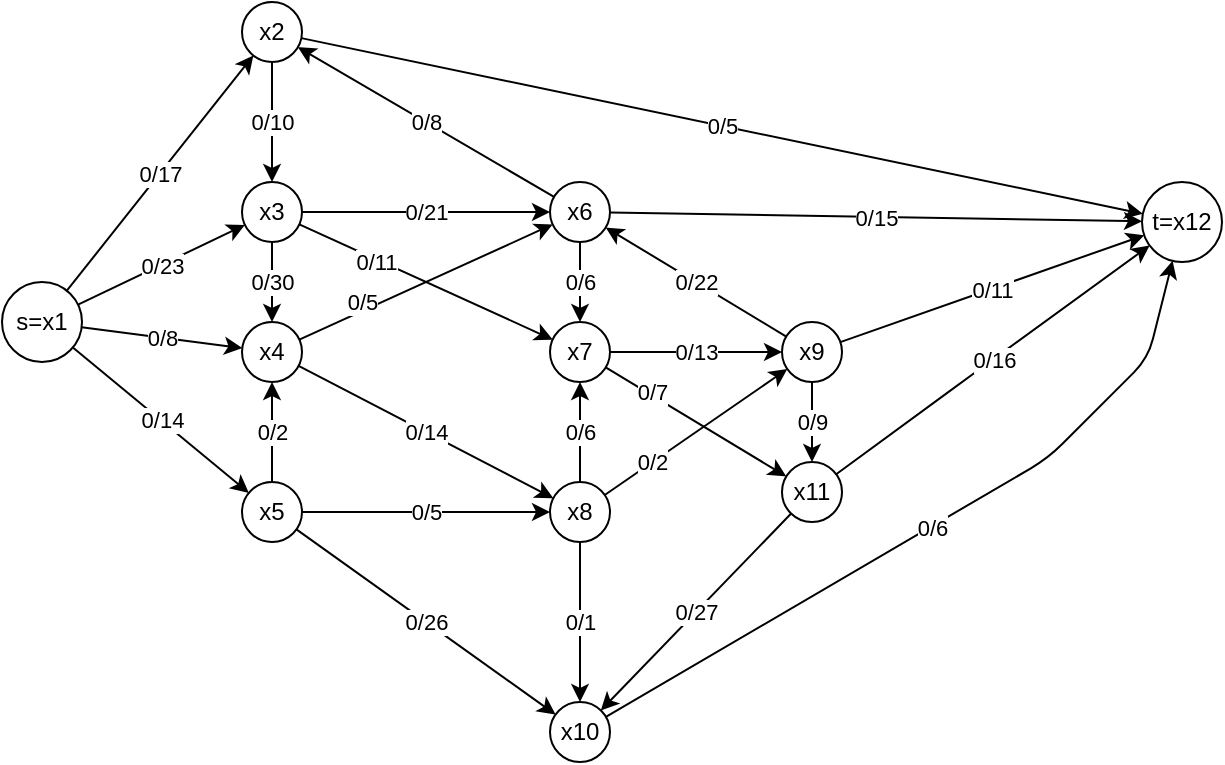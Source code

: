 <mxfile version="13.9.9" type="device"><diagram id="rLqQDBfj-kXCqu5qeH-N" name="Страница 1"><mxGraphModel dx="517" dy="384" grid="1" gridSize="10" guides="1" tooltips="1" connect="1" arrows="1" fold="1" page="1" pageScale="1" pageWidth="827" pageHeight="1169" math="0" shadow="0"><root><mxCell id="0"/><mxCell id="1" parent="0"/><mxCell id="h16cfQ7W_Old1PrBc1P_-1" value="s=x1" style="ellipse;whiteSpace=wrap;html=1;aspect=fixed;" parent="1" vertex="1"><mxGeometry x="110" y="270" width="40" height="40" as="geometry"/></mxCell><mxCell id="h16cfQ7W_Old1PrBc1P_-2" value="x2" style="ellipse;whiteSpace=wrap;html=1;aspect=fixed;" parent="1" vertex="1"><mxGeometry x="230" y="130" width="30" height="30" as="geometry"/></mxCell><mxCell id="h16cfQ7W_Old1PrBc1P_-3" value="x3" style="ellipse;whiteSpace=wrap;html=1;aspect=fixed;" parent="1" vertex="1"><mxGeometry x="230" y="220" width="30" height="30" as="geometry"/></mxCell><mxCell id="h16cfQ7W_Old1PrBc1P_-4" value="x4" style="ellipse;whiteSpace=wrap;html=1;aspect=fixed;" parent="1" vertex="1"><mxGeometry x="230" y="290" width="30" height="30" as="geometry"/></mxCell><mxCell id="h16cfQ7W_Old1PrBc1P_-5" value="x5" style="ellipse;whiteSpace=wrap;html=1;aspect=fixed;" parent="1" vertex="1"><mxGeometry x="230" y="370" width="30" height="30" as="geometry"/></mxCell><mxCell id="h16cfQ7W_Old1PrBc1P_-6" value="" style="endArrow=classic;html=1;" parent="1" source="h16cfQ7W_Old1PrBc1P_-1" target="h16cfQ7W_Old1PrBc1P_-2" edge="1"><mxGeometry relative="1" as="geometry"><mxPoint x="170" y="280" as="sourcePoint"/><mxPoint x="210" y="310" as="targetPoint"/></mxGeometry></mxCell><mxCell id="h16cfQ7W_Old1PrBc1P_-7" value="0/17" style="edgeLabel;resizable=0;html=1;align=center;verticalAlign=middle;" parent="h16cfQ7W_Old1PrBc1P_-6" connectable="0" vertex="1"><mxGeometry relative="1" as="geometry"/></mxCell><mxCell id="h16cfQ7W_Old1PrBc1P_-8" value="" style="endArrow=classic;html=1;" parent="1" source="h16cfQ7W_Old1PrBc1P_-1" target="h16cfQ7W_Old1PrBc1P_-3" edge="1"><mxGeometry relative="1" as="geometry"><mxPoint x="100" y="310" as="sourcePoint"/><mxPoint x="200" y="310" as="targetPoint"/></mxGeometry></mxCell><mxCell id="h16cfQ7W_Old1PrBc1P_-9" value="0/23" style="edgeLabel;resizable=0;html=1;align=center;verticalAlign=middle;" parent="h16cfQ7W_Old1PrBc1P_-8" connectable="0" vertex="1"><mxGeometry relative="1" as="geometry"/></mxCell><mxCell id="h16cfQ7W_Old1PrBc1P_-10" value="" style="endArrow=classic;html=1;" parent="1" source="h16cfQ7W_Old1PrBc1P_-1" target="h16cfQ7W_Old1PrBc1P_-4" edge="1"><mxGeometry relative="1" as="geometry"><mxPoint x="90" y="310" as="sourcePoint"/><mxPoint x="190" y="310" as="targetPoint"/></mxGeometry></mxCell><mxCell id="h16cfQ7W_Old1PrBc1P_-11" value="0/8" style="edgeLabel;resizable=0;html=1;align=center;verticalAlign=middle;" parent="h16cfQ7W_Old1PrBc1P_-10" connectable="0" vertex="1"><mxGeometry relative="1" as="geometry"/></mxCell><mxCell id="h16cfQ7W_Old1PrBc1P_-12" value="" style="endArrow=classic;html=1;" parent="1" source="h16cfQ7W_Old1PrBc1P_-1" target="h16cfQ7W_Old1PrBc1P_-5" edge="1"><mxGeometry relative="1" as="geometry"><mxPoint x="90" y="310" as="sourcePoint"/><mxPoint x="190" y="310" as="targetPoint"/></mxGeometry></mxCell><mxCell id="h16cfQ7W_Old1PrBc1P_-13" value="0/14" style="edgeLabel;resizable=0;html=1;align=center;verticalAlign=middle;" parent="h16cfQ7W_Old1PrBc1P_-12" connectable="0" vertex="1"><mxGeometry relative="1" as="geometry"/></mxCell><mxCell id="h16cfQ7W_Old1PrBc1P_-14" value="" style="endArrow=classic;html=1;" parent="1" source="h16cfQ7W_Old1PrBc1P_-2" target="h16cfQ7W_Old1PrBc1P_-3" edge="1"><mxGeometry relative="1" as="geometry"><mxPoint x="250" y="310" as="sourcePoint"/><mxPoint x="350" y="310" as="targetPoint"/></mxGeometry></mxCell><mxCell id="h16cfQ7W_Old1PrBc1P_-15" value="0/10" style="edgeLabel;resizable=0;html=1;align=center;verticalAlign=middle;" parent="h16cfQ7W_Old1PrBc1P_-14" connectable="0" vertex="1"><mxGeometry relative="1" as="geometry"/></mxCell><mxCell id="h16cfQ7W_Old1PrBc1P_-17" value="t=x12" style="ellipse;whiteSpace=wrap;html=1;aspect=fixed;" parent="1" vertex="1"><mxGeometry x="680" y="220" width="40" height="40" as="geometry"/></mxCell><mxCell id="h16cfQ7W_Old1PrBc1P_-18" value="" style="endArrow=classic;html=1;" parent="1" source="h16cfQ7W_Old1PrBc1P_-2" target="h16cfQ7W_Old1PrBc1P_-17" edge="1"><mxGeometry relative="1" as="geometry"><mxPoint x="260" y="310" as="sourcePoint"/><mxPoint x="360" y="310" as="targetPoint"/></mxGeometry></mxCell><mxCell id="h16cfQ7W_Old1PrBc1P_-19" value="0/5" style="edgeLabel;resizable=0;html=1;align=center;verticalAlign=middle;" parent="h16cfQ7W_Old1PrBc1P_-18" connectable="0" vertex="1"><mxGeometry relative="1" as="geometry"/></mxCell><mxCell id="h16cfQ7W_Old1PrBc1P_-20" value="" style="endArrow=classic;html=1;" parent="1" source="h16cfQ7W_Old1PrBc1P_-3" target="h16cfQ7W_Old1PrBc1P_-4" edge="1"><mxGeometry relative="1" as="geometry"><mxPoint x="260" y="270" as="sourcePoint"/><mxPoint x="360" y="270" as="targetPoint"/></mxGeometry></mxCell><mxCell id="h16cfQ7W_Old1PrBc1P_-21" value="0/30" style="edgeLabel;resizable=0;html=1;align=center;verticalAlign=middle;" parent="h16cfQ7W_Old1PrBc1P_-20" connectable="0" vertex="1"><mxGeometry relative="1" as="geometry"/></mxCell><mxCell id="h16cfQ7W_Old1PrBc1P_-22" value="x6" style="ellipse;whiteSpace=wrap;html=1;aspect=fixed;" parent="1" vertex="1"><mxGeometry x="384" y="220" width="30" height="30" as="geometry"/></mxCell><mxCell id="h16cfQ7W_Old1PrBc1P_-23" value="" style="endArrow=classic;html=1;fillColor=#dae8fc;" parent="1" source="h16cfQ7W_Old1PrBc1P_-3" target="h16cfQ7W_Old1PrBc1P_-22" edge="1"><mxGeometry relative="1" as="geometry"><mxPoint x="260" y="270" as="sourcePoint"/><mxPoint x="360" y="270" as="targetPoint"/></mxGeometry></mxCell><mxCell id="h16cfQ7W_Old1PrBc1P_-24" value="0/21" style="edgeLabel;resizable=0;html=1;align=center;verticalAlign=middle;" parent="h16cfQ7W_Old1PrBc1P_-23" connectable="0" vertex="1"><mxGeometry relative="1" as="geometry"/></mxCell><mxCell id="h16cfQ7W_Old1PrBc1P_-25" value="x7" style="ellipse;whiteSpace=wrap;html=1;aspect=fixed;" parent="1" vertex="1"><mxGeometry x="384" y="290" width="30" height="30" as="geometry"/></mxCell><mxCell id="h16cfQ7W_Old1PrBc1P_-26" value="" style="endArrow=classic;html=1;strokeColor=#000000;" parent="1" source="h16cfQ7W_Old1PrBc1P_-3" target="h16cfQ7W_Old1PrBc1P_-25" edge="1"><mxGeometry relative="1" as="geometry"><mxPoint x="260" y="270" as="sourcePoint"/><mxPoint x="360" y="270" as="targetPoint"/></mxGeometry></mxCell><mxCell id="h16cfQ7W_Old1PrBc1P_-27" value="0/11" style="edgeLabel;resizable=0;html=1;align=center;verticalAlign=middle;" parent="h16cfQ7W_Old1PrBc1P_-26" connectable="0" vertex="1"><mxGeometry relative="1" as="geometry"><mxPoint x="-25.07" y="-10.02" as="offset"/></mxGeometry></mxCell><mxCell id="h16cfQ7W_Old1PrBc1P_-28" value="" style="endArrow=classic;html=1;strokeColor=#000000;" parent="1" source="h16cfQ7W_Old1PrBc1P_-4" target="h16cfQ7W_Old1PrBc1P_-22" edge="1"><mxGeometry relative="1" as="geometry"><mxPoint x="260" y="270" as="sourcePoint"/><mxPoint x="330" y="340" as="targetPoint"/></mxGeometry></mxCell><mxCell id="h16cfQ7W_Old1PrBc1P_-29" value="0/5" style="edgeLabel;resizable=0;html=1;align=center;verticalAlign=middle;" parent="h16cfQ7W_Old1PrBc1P_-28" connectable="0" vertex="1"><mxGeometry relative="1" as="geometry"><mxPoint x="-31.95" y="9.96" as="offset"/></mxGeometry></mxCell><mxCell id="h16cfQ7W_Old1PrBc1P_-32" value="x8" style="ellipse;whiteSpace=wrap;html=1;aspect=fixed;" parent="1" vertex="1"><mxGeometry x="384" y="370" width="30" height="30" as="geometry"/></mxCell><mxCell id="h16cfQ7W_Old1PrBc1P_-37" value="" style="endArrow=classic;html=1;strokeColor=#000000;" parent="1" source="h16cfQ7W_Old1PrBc1P_-4" target="h16cfQ7W_Old1PrBc1P_-32" edge="1"><mxGeometry relative="1" as="geometry"><mxPoint x="260" y="270" as="sourcePoint"/><mxPoint x="360" y="270" as="targetPoint"/></mxGeometry></mxCell><mxCell id="h16cfQ7W_Old1PrBc1P_-38" value="0/14" style="edgeLabel;resizable=0;html=1;align=center;verticalAlign=middle;" parent="h16cfQ7W_Old1PrBc1P_-37" connectable="0" vertex="1"><mxGeometry relative="1" as="geometry"/></mxCell><mxCell id="h16cfQ7W_Old1PrBc1P_-39" value="" style="endArrow=classic;html=1;strokeColor=#000000;" parent="1" source="h16cfQ7W_Old1PrBc1P_-5" target="h16cfQ7W_Old1PrBc1P_-4" edge="1"><mxGeometry relative="1" as="geometry"><mxPoint x="260" y="270" as="sourcePoint"/><mxPoint x="360" y="270" as="targetPoint"/></mxGeometry></mxCell><mxCell id="h16cfQ7W_Old1PrBc1P_-40" value="0/2" style="edgeLabel;resizable=0;html=1;align=center;verticalAlign=middle;" parent="h16cfQ7W_Old1PrBc1P_-39" connectable="0" vertex="1"><mxGeometry relative="1" as="geometry"/></mxCell><mxCell id="h16cfQ7W_Old1PrBc1P_-41" value="" style="endArrow=classic;html=1;strokeColor=#000000;" parent="1" source="h16cfQ7W_Old1PrBc1P_-5" target="h16cfQ7W_Old1PrBc1P_-32" edge="1"><mxGeometry relative="1" as="geometry"><mxPoint x="260" y="270" as="sourcePoint"/><mxPoint x="360" y="270" as="targetPoint"/></mxGeometry></mxCell><mxCell id="h16cfQ7W_Old1PrBc1P_-42" value="0/5" style="edgeLabel;resizable=0;html=1;align=center;verticalAlign=middle;" parent="h16cfQ7W_Old1PrBc1P_-41" connectable="0" vertex="1"><mxGeometry relative="1" as="geometry"/></mxCell><mxCell id="h16cfQ7W_Old1PrBc1P_-43" value="x10" style="ellipse;whiteSpace=wrap;html=1;aspect=fixed;" parent="1" vertex="1"><mxGeometry x="384" y="480" width="30" height="30" as="geometry"/></mxCell><mxCell id="h16cfQ7W_Old1PrBc1P_-44" value="" style="endArrow=classic;html=1;strokeColor=#000000;" parent="1" source="h16cfQ7W_Old1PrBc1P_-5" target="h16cfQ7W_Old1PrBc1P_-43" edge="1"><mxGeometry relative="1" as="geometry"><mxPoint x="250" y="310" as="sourcePoint"/><mxPoint x="350" y="310" as="targetPoint"/></mxGeometry></mxCell><mxCell id="h16cfQ7W_Old1PrBc1P_-45" value="0/26" style="edgeLabel;resizable=0;html=1;align=center;verticalAlign=middle;" parent="h16cfQ7W_Old1PrBc1P_-44" connectable="0" vertex="1"><mxGeometry relative="1" as="geometry"/></mxCell><mxCell id="h16cfQ7W_Old1PrBc1P_-46" value="" style="endArrow=classic;html=1;strokeColor=#000000;" parent="1" source="h16cfQ7W_Old1PrBc1P_-22" target="h16cfQ7W_Old1PrBc1P_-2" edge="1"><mxGeometry relative="1" as="geometry"><mxPoint x="250" y="310" as="sourcePoint"/><mxPoint x="350" y="310" as="targetPoint"/></mxGeometry></mxCell><mxCell id="h16cfQ7W_Old1PrBc1P_-47" value="0/8" style="edgeLabel;resizable=0;html=1;align=center;verticalAlign=middle;" parent="h16cfQ7W_Old1PrBc1P_-46" connectable="0" vertex="1"><mxGeometry relative="1" as="geometry"/></mxCell><mxCell id="h16cfQ7W_Old1PrBc1P_-48" value="" style="endArrow=classic;html=1;strokeColor=#000000;" parent="1" source="h16cfQ7W_Old1PrBc1P_-22" target="h16cfQ7W_Old1PrBc1P_-25" edge="1"><mxGeometry relative="1" as="geometry"><mxPoint x="250" y="310" as="sourcePoint"/><mxPoint x="350" y="310" as="targetPoint"/></mxGeometry></mxCell><mxCell id="h16cfQ7W_Old1PrBc1P_-49" value="0/6" style="edgeLabel;resizable=0;html=1;align=center;verticalAlign=middle;" parent="h16cfQ7W_Old1PrBc1P_-48" connectable="0" vertex="1"><mxGeometry relative="1" as="geometry"/></mxCell><mxCell id="h16cfQ7W_Old1PrBc1P_-50" value="" style="endArrow=classic;html=1;strokeColor=#000000;" parent="1" source="h16cfQ7W_Old1PrBc1P_-22" target="h16cfQ7W_Old1PrBc1P_-17" edge="1"><mxGeometry relative="1" as="geometry"><mxPoint x="250" y="310" as="sourcePoint"/><mxPoint x="350" y="310" as="targetPoint"/></mxGeometry></mxCell><mxCell id="h16cfQ7W_Old1PrBc1P_-51" value="0/15" style="edgeLabel;resizable=0;html=1;align=center;verticalAlign=middle;" parent="h16cfQ7W_Old1PrBc1P_-50" connectable="0" vertex="1"><mxGeometry relative="1" as="geometry"/></mxCell><mxCell id="h16cfQ7W_Old1PrBc1P_-52" value="x9" style="ellipse;whiteSpace=wrap;html=1;aspect=fixed;" parent="1" vertex="1"><mxGeometry x="500" y="290" width="30" height="30" as="geometry"/></mxCell><mxCell id="h16cfQ7W_Old1PrBc1P_-53" value="" style="endArrow=classic;html=1;strokeColor=#000000;" parent="1" source="h16cfQ7W_Old1PrBc1P_-25" target="h16cfQ7W_Old1PrBc1P_-52" edge="1"><mxGeometry relative="1" as="geometry"><mxPoint x="440" y="310" as="sourcePoint"/><mxPoint x="540" y="310" as="targetPoint"/></mxGeometry></mxCell><mxCell id="h16cfQ7W_Old1PrBc1P_-54" value="0/13" style="edgeLabel;resizable=0;html=1;align=center;verticalAlign=middle;" parent="h16cfQ7W_Old1PrBc1P_-53" connectable="0" vertex="1"><mxGeometry relative="1" as="geometry"/></mxCell><mxCell id="h16cfQ7W_Old1PrBc1P_-55" value="x11" style="ellipse;whiteSpace=wrap;html=1;aspect=fixed;" parent="1" vertex="1"><mxGeometry x="500" y="360" width="30" height="30" as="geometry"/></mxCell><mxCell id="h16cfQ7W_Old1PrBc1P_-56" value="" style="endArrow=classic;html=1;strokeColor=#000000;" parent="1" source="h16cfQ7W_Old1PrBc1P_-25" target="h16cfQ7W_Old1PrBc1P_-55" edge="1"><mxGeometry relative="1" as="geometry"><mxPoint x="440" y="310" as="sourcePoint"/><mxPoint x="540" y="310" as="targetPoint"/></mxGeometry></mxCell><mxCell id="h16cfQ7W_Old1PrBc1P_-57" value="0/7" style="edgeLabel;resizable=0;html=1;align=center;verticalAlign=middle;" parent="h16cfQ7W_Old1PrBc1P_-56" connectable="0" vertex="1"><mxGeometry relative="1" as="geometry"><mxPoint x="-21.92" y="-14.94" as="offset"/></mxGeometry></mxCell><mxCell id="h16cfQ7W_Old1PrBc1P_-58" value="" style="endArrow=classic;html=1;strokeColor=#000000;" parent="1" source="h16cfQ7W_Old1PrBc1P_-32" target="h16cfQ7W_Old1PrBc1P_-25" edge="1"><mxGeometry relative="1" as="geometry"><mxPoint x="440" y="310" as="sourcePoint"/><mxPoint x="540" y="310" as="targetPoint"/></mxGeometry></mxCell><mxCell id="h16cfQ7W_Old1PrBc1P_-59" value="0/6" style="edgeLabel;resizable=0;html=1;align=center;verticalAlign=middle;" parent="h16cfQ7W_Old1PrBc1P_-58" connectable="0" vertex="1"><mxGeometry relative="1" as="geometry"/></mxCell><mxCell id="h16cfQ7W_Old1PrBc1P_-60" value="" style="endArrow=classic;html=1;strokeColor=#000000;" parent="1" source="h16cfQ7W_Old1PrBc1P_-32" target="h16cfQ7W_Old1PrBc1P_-52" edge="1"><mxGeometry relative="1" as="geometry"><mxPoint x="440" y="300" as="sourcePoint"/><mxPoint x="540" y="300" as="targetPoint"/></mxGeometry></mxCell><mxCell id="h16cfQ7W_Old1PrBc1P_-61" value="0/2" style="edgeLabel;resizable=0;html=1;align=center;verticalAlign=middle;" parent="h16cfQ7W_Old1PrBc1P_-60" connectable="0" vertex="1"><mxGeometry relative="1" as="geometry"><mxPoint x="-21.92" y="14.94" as="offset"/></mxGeometry></mxCell><mxCell id="h16cfQ7W_Old1PrBc1P_-62" value="" style="endArrow=classic;html=1;strokeColor=#000000;" parent="1" source="h16cfQ7W_Old1PrBc1P_-32" target="h16cfQ7W_Old1PrBc1P_-43" edge="1"><mxGeometry relative="1" as="geometry"><mxPoint x="440" y="350" as="sourcePoint"/><mxPoint x="540" y="350" as="targetPoint"/></mxGeometry></mxCell><mxCell id="h16cfQ7W_Old1PrBc1P_-63" value="0/1" style="edgeLabel;resizable=0;html=1;align=center;verticalAlign=middle;" parent="h16cfQ7W_Old1PrBc1P_-62" connectable="0" vertex="1"><mxGeometry relative="1" as="geometry"/></mxCell><mxCell id="h16cfQ7W_Old1PrBc1P_-64" value="" style="endArrow=classic;html=1;strokeColor=#000000;" parent="1" source="h16cfQ7W_Old1PrBc1P_-52" target="h16cfQ7W_Old1PrBc1P_-22" edge="1"><mxGeometry relative="1" as="geometry"><mxPoint x="460" y="300" as="sourcePoint"/><mxPoint x="560" y="300" as="targetPoint"/></mxGeometry></mxCell><mxCell id="h16cfQ7W_Old1PrBc1P_-65" value="0/22" style="edgeLabel;resizable=0;html=1;align=center;verticalAlign=middle;" parent="h16cfQ7W_Old1PrBc1P_-64" connectable="0" vertex="1"><mxGeometry relative="1" as="geometry"/></mxCell><mxCell id="h16cfQ7W_Old1PrBc1P_-66" value="" style="endArrow=classic;html=1;strokeColor=#000000;" parent="1" source="h16cfQ7W_Old1PrBc1P_-52" target="h16cfQ7W_Old1PrBc1P_-55" edge="1"><mxGeometry relative="1" as="geometry"><mxPoint x="460" y="300" as="sourcePoint"/><mxPoint x="560" y="300" as="targetPoint"/></mxGeometry></mxCell><mxCell id="h16cfQ7W_Old1PrBc1P_-67" value="0/9" style="edgeLabel;resizable=0;html=1;align=center;verticalAlign=middle;" parent="h16cfQ7W_Old1PrBc1P_-66" connectable="0" vertex="1"><mxGeometry relative="1" as="geometry"/></mxCell><mxCell id="h16cfQ7W_Old1PrBc1P_-68" value="" style="endArrow=classic;html=1;strokeColor=#000000;" parent="1" source="h16cfQ7W_Old1PrBc1P_-52" target="h16cfQ7W_Old1PrBc1P_-17" edge="1"><mxGeometry relative="1" as="geometry"><mxPoint x="460" y="300" as="sourcePoint"/><mxPoint x="560" y="300" as="targetPoint"/></mxGeometry></mxCell><mxCell id="h16cfQ7W_Old1PrBc1P_-69" value="0/11" style="edgeLabel;resizable=0;html=1;align=center;verticalAlign=middle;" parent="h16cfQ7W_Old1PrBc1P_-68" connectable="0" vertex="1"><mxGeometry relative="1" as="geometry"/></mxCell><mxCell id="h16cfQ7W_Old1PrBc1P_-70" value="" style="endArrow=classic;html=1;strokeColor=#000000;" parent="1" source="h16cfQ7W_Old1PrBc1P_-43" target="h16cfQ7W_Old1PrBc1P_-17" edge="1"><mxGeometry relative="1" as="geometry"><mxPoint x="434.13" y="504.231" as="sourcePoint"/><mxPoint x="709.995" y="265.77" as="targetPoint"/><Array as="points"><mxPoint x="633.04" y="358.11"/><mxPoint x="683.04" y="308.11"/></Array></mxGeometry></mxCell><mxCell id="h16cfQ7W_Old1PrBc1P_-71" value="0/6" style="edgeLabel;resizable=0;html=1;align=center;verticalAlign=middle;" parent="h16cfQ7W_Old1PrBc1P_-70" connectable="0" vertex="1"><mxGeometry relative="1" as="geometry"/></mxCell><mxCell id="h16cfQ7W_Old1PrBc1P_-72" value="" style="endArrow=classic;html=1;strokeColor=#000000;" parent="1" source="h16cfQ7W_Old1PrBc1P_-55" target="h16cfQ7W_Old1PrBc1P_-43" edge="1"><mxGeometry relative="1" as="geometry"><mxPoint x="400" y="300" as="sourcePoint"/><mxPoint x="500" y="300" as="targetPoint"/></mxGeometry></mxCell><mxCell id="h16cfQ7W_Old1PrBc1P_-73" value="0/27" style="edgeLabel;resizable=0;html=1;align=center;verticalAlign=middle;" parent="h16cfQ7W_Old1PrBc1P_-72" connectable="0" vertex="1"><mxGeometry relative="1" as="geometry"/></mxCell><mxCell id="h16cfQ7W_Old1PrBc1P_-74" value="" style="endArrow=classic;html=1;strokeColor=#000000;" parent="1" source="h16cfQ7W_Old1PrBc1P_-55" target="h16cfQ7W_Old1PrBc1P_-17" edge="1"><mxGeometry relative="1" as="geometry"><mxPoint x="400" y="300" as="sourcePoint"/><mxPoint x="500" y="300" as="targetPoint"/><Array as="points"><mxPoint x="590" y="320"/></Array></mxGeometry></mxCell><mxCell id="h16cfQ7W_Old1PrBc1P_-75" value="0/16" style="edgeLabel;resizable=0;html=1;align=center;verticalAlign=middle;" parent="h16cfQ7W_Old1PrBc1P_-74" connectable="0" vertex="1"><mxGeometry relative="1" as="geometry"/></mxCell></root></mxGraphModel></diagram></mxfile>